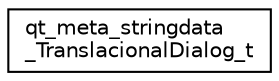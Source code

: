 digraph "Graphical Class Hierarchy"
{
  edge [fontname="Helvetica",fontsize="10",labelfontname="Helvetica",labelfontsize="10"];
  node [fontname="Helvetica",fontsize="10",shape=record];
  rankdir="LR";
  Node1 [label="qt_meta_stringdata\l_TranslacionalDialog_t",height=0.2,width=0.4,color="black", fillcolor="white", style="filled",URL="$structqt__meta__stringdata___translacional_dialog__t.html"];
}
